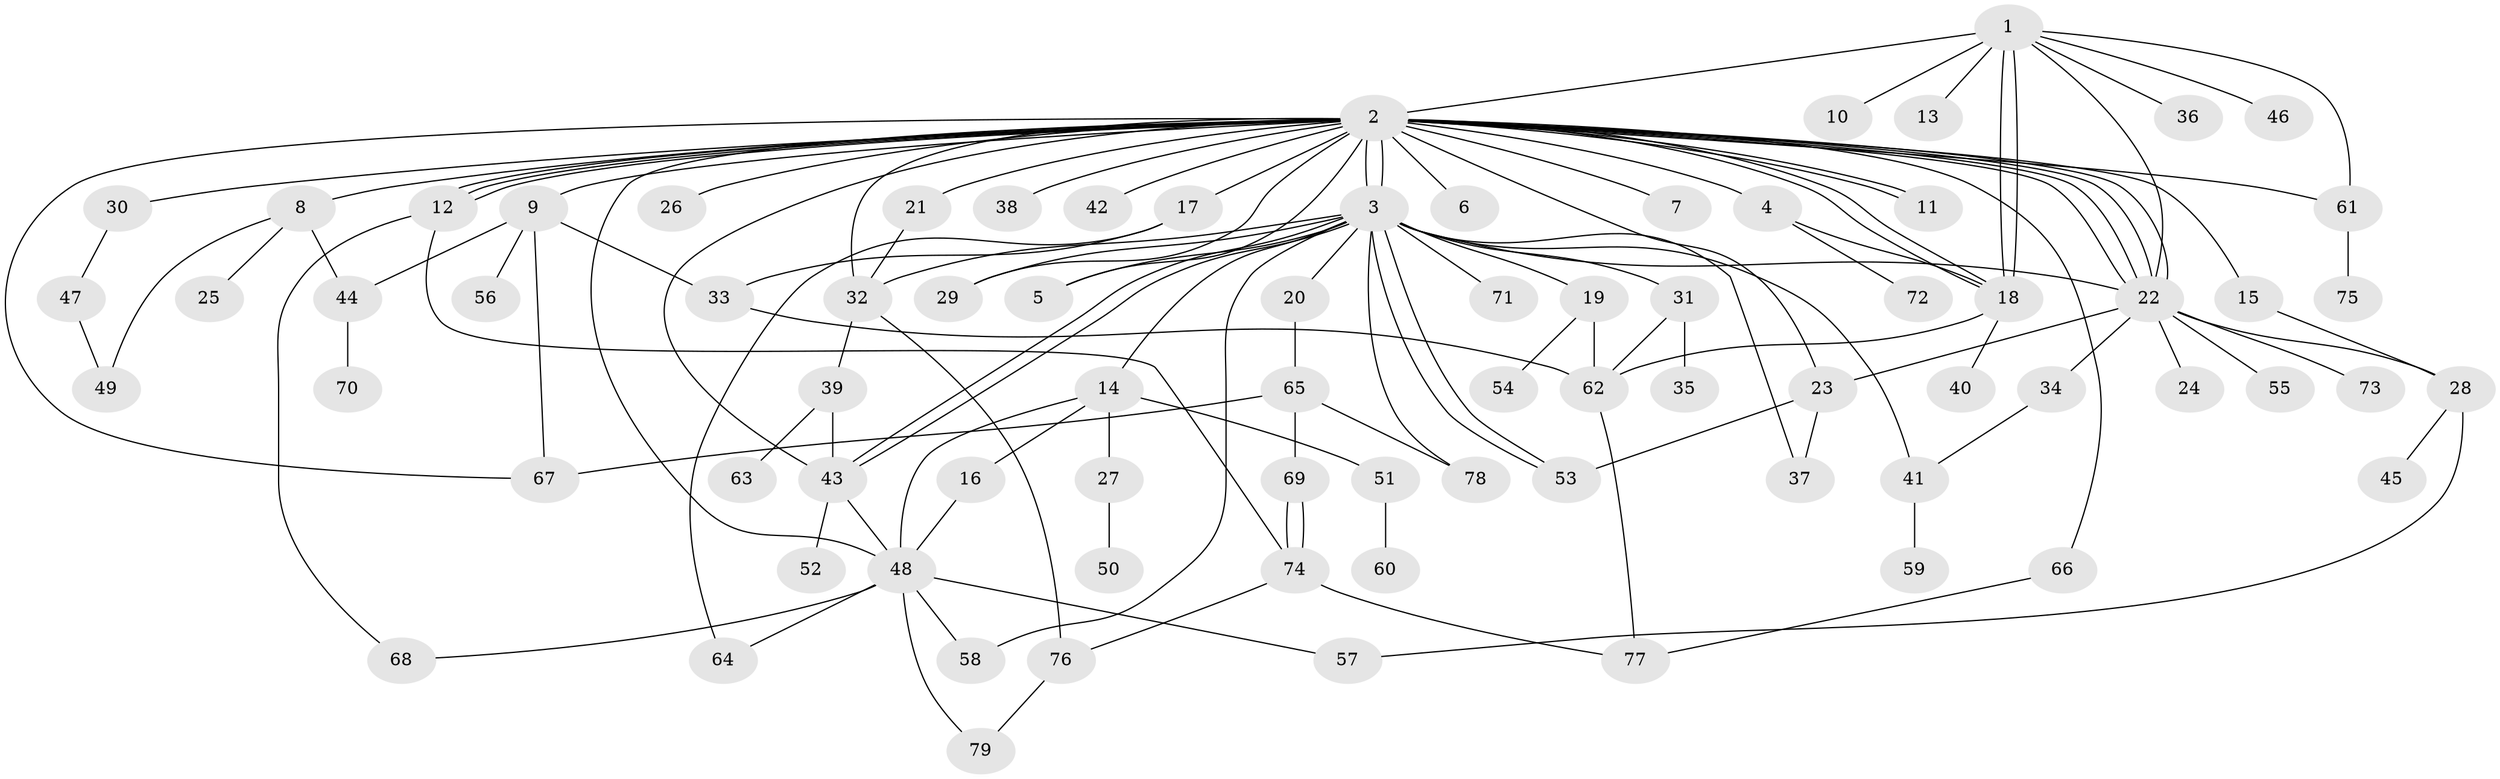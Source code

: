 // Generated by graph-tools (version 1.1) at 2025/01/03/09/25 03:01:49]
// undirected, 79 vertices, 127 edges
graph export_dot {
graph [start="1"]
  node [color=gray90,style=filled];
  1;
  2;
  3;
  4;
  5;
  6;
  7;
  8;
  9;
  10;
  11;
  12;
  13;
  14;
  15;
  16;
  17;
  18;
  19;
  20;
  21;
  22;
  23;
  24;
  25;
  26;
  27;
  28;
  29;
  30;
  31;
  32;
  33;
  34;
  35;
  36;
  37;
  38;
  39;
  40;
  41;
  42;
  43;
  44;
  45;
  46;
  47;
  48;
  49;
  50;
  51;
  52;
  53;
  54;
  55;
  56;
  57;
  58;
  59;
  60;
  61;
  62;
  63;
  64;
  65;
  66;
  67;
  68;
  69;
  70;
  71;
  72;
  73;
  74;
  75;
  76;
  77;
  78;
  79;
  1 -- 2;
  1 -- 10;
  1 -- 13;
  1 -- 18;
  1 -- 18;
  1 -- 22;
  1 -- 36;
  1 -- 46;
  1 -- 61;
  2 -- 3;
  2 -- 3;
  2 -- 4;
  2 -- 5;
  2 -- 6;
  2 -- 7;
  2 -- 8;
  2 -- 9;
  2 -- 11;
  2 -- 11;
  2 -- 12;
  2 -- 12;
  2 -- 12;
  2 -- 15;
  2 -- 17;
  2 -- 18;
  2 -- 18;
  2 -- 21;
  2 -- 22;
  2 -- 22;
  2 -- 22;
  2 -- 22;
  2 -- 23;
  2 -- 26;
  2 -- 29;
  2 -- 30;
  2 -- 32;
  2 -- 38;
  2 -- 42;
  2 -- 43;
  2 -- 48;
  2 -- 61;
  2 -- 66;
  2 -- 67;
  3 -- 5;
  3 -- 14;
  3 -- 19;
  3 -- 20;
  3 -- 22;
  3 -- 29;
  3 -- 31;
  3 -- 32;
  3 -- 37;
  3 -- 41;
  3 -- 43;
  3 -- 43;
  3 -- 53;
  3 -- 53;
  3 -- 58;
  3 -- 71;
  3 -- 78;
  4 -- 18;
  4 -- 72;
  8 -- 25;
  8 -- 44;
  8 -- 49;
  9 -- 33;
  9 -- 44;
  9 -- 56;
  9 -- 67;
  12 -- 68;
  12 -- 74;
  14 -- 16;
  14 -- 27;
  14 -- 48;
  14 -- 51;
  15 -- 28;
  16 -- 48;
  17 -- 33;
  17 -- 64;
  18 -- 40;
  18 -- 62;
  19 -- 54;
  19 -- 62;
  20 -- 65;
  21 -- 32;
  22 -- 23;
  22 -- 24;
  22 -- 28;
  22 -- 34;
  22 -- 55;
  22 -- 73;
  23 -- 37;
  23 -- 53;
  27 -- 50;
  28 -- 45;
  28 -- 57;
  30 -- 47;
  31 -- 35;
  31 -- 62;
  32 -- 39;
  32 -- 76;
  33 -- 62;
  34 -- 41;
  39 -- 43;
  39 -- 63;
  41 -- 59;
  43 -- 48;
  43 -- 52;
  44 -- 70;
  47 -- 49;
  48 -- 57;
  48 -- 58;
  48 -- 64;
  48 -- 68;
  48 -- 79;
  51 -- 60;
  61 -- 75;
  62 -- 77;
  65 -- 67;
  65 -- 69;
  65 -- 78;
  66 -- 77;
  69 -- 74;
  69 -- 74;
  74 -- 76;
  74 -- 77;
  76 -- 79;
}
